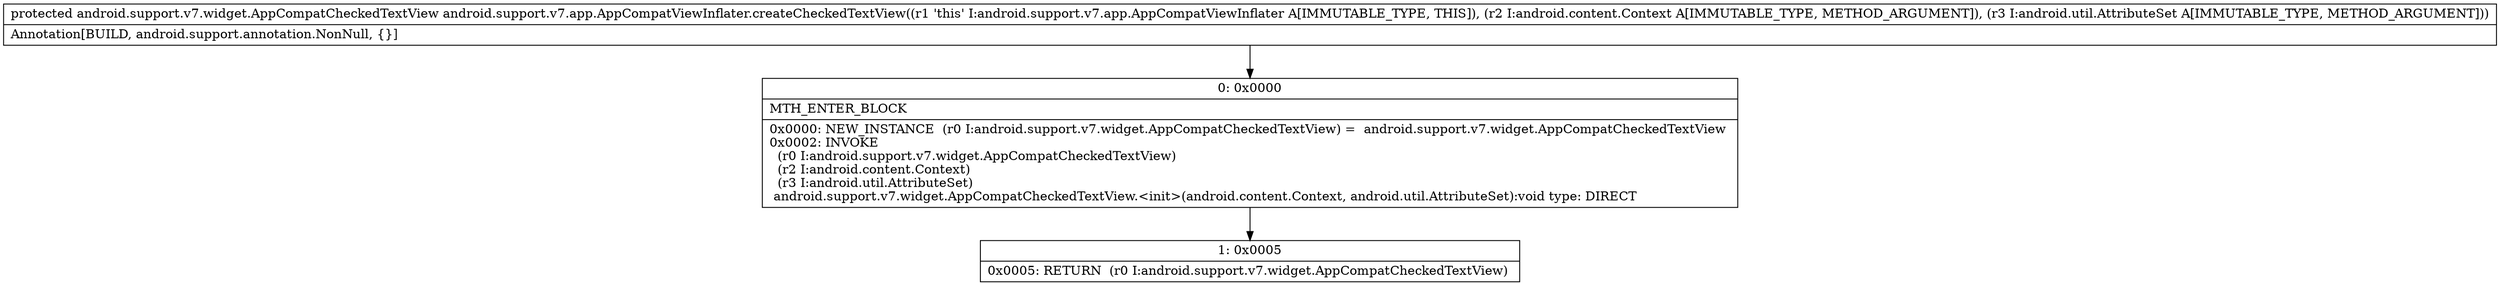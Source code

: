 digraph "CFG forandroid.support.v7.app.AppCompatViewInflater.createCheckedTextView(Landroid\/content\/Context;Landroid\/util\/AttributeSet;)Landroid\/support\/v7\/widget\/AppCompatCheckedTextView;" {
Node_0 [shape=record,label="{0\:\ 0x0000|MTH_ENTER_BLOCK\l|0x0000: NEW_INSTANCE  (r0 I:android.support.v7.widget.AppCompatCheckedTextView) =  android.support.v7.widget.AppCompatCheckedTextView \l0x0002: INVOKE  \l  (r0 I:android.support.v7.widget.AppCompatCheckedTextView)\l  (r2 I:android.content.Context)\l  (r3 I:android.util.AttributeSet)\l android.support.v7.widget.AppCompatCheckedTextView.\<init\>(android.content.Context, android.util.AttributeSet):void type: DIRECT \l}"];
Node_1 [shape=record,label="{1\:\ 0x0005|0x0005: RETURN  (r0 I:android.support.v7.widget.AppCompatCheckedTextView) \l}"];
MethodNode[shape=record,label="{protected android.support.v7.widget.AppCompatCheckedTextView android.support.v7.app.AppCompatViewInflater.createCheckedTextView((r1 'this' I:android.support.v7.app.AppCompatViewInflater A[IMMUTABLE_TYPE, THIS]), (r2 I:android.content.Context A[IMMUTABLE_TYPE, METHOD_ARGUMENT]), (r3 I:android.util.AttributeSet A[IMMUTABLE_TYPE, METHOD_ARGUMENT]))  | Annotation[BUILD, android.support.annotation.NonNull, \{\}]\l}"];
MethodNode -> Node_0;
Node_0 -> Node_1;
}

